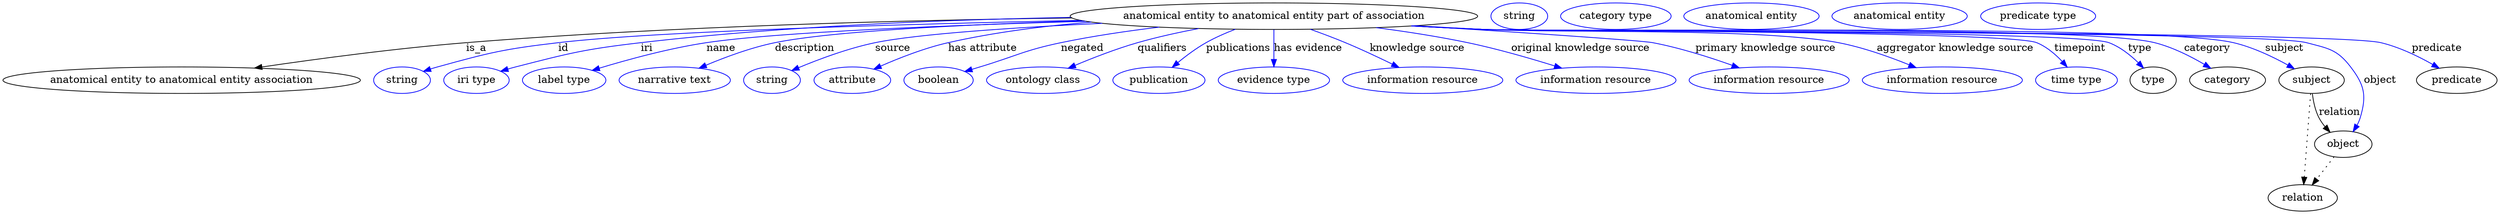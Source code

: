 digraph {
	graph [bb="0,0,3382,283"];
	node [label="\N"];
	"anatomical entity to anatomical entity part of association"	[height=0.5,
		label="anatomical entity to anatomical entity part of association",
		pos="1722.4,265",
		width=7.6729];
	"anatomical entity to anatomical entity association"	[height=0.5,
		pos="242.43,178",
		width=6.7341];
	"anatomical entity to anatomical entity part of association" -> "anatomical entity to anatomical entity association"	[label=is_a,
		lp="642.43,221.5",
		pos="e,341.32,194.49 1448.6,262.58 1227.1,259.67 907.22,251.46 628.43,229 534.64,221.44 428.67,207.31 351.53,196"];
	id	[color=blue,
		height=0.5,
		label=string,
		pos="541.43,178",
		width=1.0652];
	"anatomical entity to anatomical entity part of association" -> id	[color=blue,
		label=id,
		lp="760.43,221.5",
		pos="e,570.41,190.01 1460.1,259.32 1220.7,254.17 884.93,244.5 753.43,229 679.59,220.3 661.1,215.79 589.43,196 586.32,195.14 583.12,194.18 \
579.92,193.17",
		style=solid];
	iri	[color=blue,
		height=0.5,
		label="iri type",
		pos="642.43,178",
		width=1.2277];
	"anatomical entity to anatomical entity part of association" -> iri	[color=blue,
		label=iri,
		lp="872.43,221.5",
		pos="e,675.33,190.21 1447.2,263.39 1278.5,260.39 1058.4,251.76 864.43,229 788.42,220.08 769.55,215.05 695.43,196 692.05,195.13 688.57,\
194.17 685.09,193.16",
		style=solid];
	name	[color=blue,
		height=0.5,
		label="label type",
		pos="761.43,178",
		width=1.5707];
	"anatomical entity to anatomical entity part of association" -> name	[color=blue,
		label=name,
		lp="973.43,221.5",
		pos="e,799.55,191.46 1467.2,258.11 1282.4,252.76 1049.1,243.47 953.43,229 903.56,221.46 847.93,206.19 809.44,194.5",
		style=solid];
	description	[color=blue,
		height=0.5,
		label="narrative text",
		pos="911.43,178",
		width=2.0943];
	"anatomical entity to anatomical entity part of association" -> description	[color=blue,
		label=description,
		lp="1086.9,221.5",
		pos="e,944.17,194.32 1463.8,258.65 1307.5,253.85 1124,244.99 1046.4,229 1014.3,222.37 979.57,209.38 953.4,198.3",
		style=solid];
	source	[color=blue,
		height=0.5,
		label=string,
		pos="1043.4,178",
		width=1.0652];
	"anatomical entity to anatomical entity part of association" -> source	[color=blue,
		label=source,
		lp="1205.4,221.5",
		pos="e,1070,191.19 1488.7,255.39 1370.1,249.72 1239.2,241.07 1181.4,229 1145.8,221.55 1106.9,206.83 1079.5,195.28",
		style=solid];
	"has attribute"	[color=blue,
		height=0.5,
		label=attribute,
		pos="1151.4,178",
		width=1.4443];
	"anatomical entity to anatomical entity part of association" -> "has attribute"	[color=blue,
		label="has attribute",
		lp="1327.4,221.5",
		pos="e,1180.4,193.03 1474.2,257.06 1410.5,251.82 1342.4,243.15 1280.4,229 1248.9,221.8 1214.8,208.32 1189.6,197.17",
		style=solid];
	negated	[color=blue,
		height=0.5,
		label=boolean,
		pos="1268.4,178",
		width=1.2999];
	"anatomical entity to anatomical entity part of association" -> negated	[color=blue,
		label=negated,
		lp="1462.4,221.5",
		pos="e,1303.6,189.93 1566.8,250.09 1523.4,244.88 1476.3,237.97 1433.4,229 1383.5,218.56 1372.3,210.87 1323.4,196 1320.1,194.99 1316.7,\
193.95 1313.3,192.9",
		style=solid];
	qualifiers	[color=blue,
		height=0.5,
		label="ontology class",
		pos="1409.4,178",
		width=2.1304];
	"anatomical entity to anatomical entity part of association" -> qualifiers	[color=blue,
		label=qualifiers,
		lp="1570.9,221.5",
		pos="e,1443.3,194.24 1620.3,248.19 1593.2,243.03 1564,236.63 1537.4,229 1508.6,220.71 1477.2,208.5 1452.7,198.21",
		style=solid];
	publications	[color=blue,
		height=0.5,
		label=publication,
		pos="1566.4,178",
		width=1.7332];
	"anatomical entity to anatomical entity part of association" -> publications	[color=blue,
		label=publications,
		lp="1674.4,221.5",
		pos="e,1584.4,195.45 1670.1,247.2 1656.8,242.09 1642.8,235.97 1630.4,229 1617,221.42 1603.3,211.19 1592.1,201.95",
		style=solid];
	"has evidence"	[color=blue,
		height=0.5,
		label="evidence type",
		pos="1722.4,178",
		width=2.0943];
	"anatomical entity to anatomical entity part of association" -> "has evidence"	[color=blue,
		label="has evidence",
		lp="1768.9,221.5",
		pos="e,1722.4,196.18 1722.4,246.8 1722.4,235.16 1722.4,219.55 1722.4,206.24",
		style=solid];
	"knowledge source"	[color=blue,
		height=0.5,
		label="information resource",
		pos="1924.4,178",
		width=3.015];
	"anatomical entity to anatomical entity part of association" -> "knowledge source"	[color=blue,
		label="knowledge source",
		lp="1916.9,221.5",
		pos="e,1892.2,195.37 1772.1,247.12 1787.4,241.65 1804.2,235.34 1819.4,229 1840.7,220.11 1863.9,209.19 1883.1,199.83",
		style=solid];
	"original knowledge source"	[color=blue,
		height=0.5,
		label="information resource",
		pos="2159.4,178",
		width=3.015];
	"anatomical entity to anatomical entity part of association" -> "original knowledge source"	[color=blue,
		label="original knowledge source",
		lp="2138.4,221.5",
		pos="e,2113,194.37 1861.3,249.41 1901.5,244.14 1945.4,237.36 1985.4,229 2025.3,220.66 2069.5,207.94 2103.3,197.41",
		style=solid];
	"primary knowledge source"	[color=blue,
		height=0.5,
		label="information resource",
		pos="2394.4,178",
		width=3.015];
	"anatomical entity to anatomical entity part of association" -> "primary knowledge source"	[color=blue,
		label="primary knowledge source",
		lp="2389.4,221.5",
		pos="e,2353.9,194.79 1914.2,252.01 2053.5,243.13 2220.3,232.06 2236.4,229 2273.3,222.02 2313.6,209.18 2344.3,198.26",
		style=solid];
	"aggregator knowledge source"	[color=blue,
		height=0.5,
		label="information resource",
		pos="2629.4,178",
		width=3.015];
	"anatomical entity to anatomical entity part of association" -> "aggregator knowledge source"	[color=blue,
		label="aggregator knowledge source",
		lp="2646.9,221.5",
		pos="e,2593.8,195.06 1914.3,252.01 1945.8,250.22 1978,248.47 2008.4,247 2115,241.83 2383.6,249.07 2488.4,229 2521.5,222.67 2557.3,209.92 \
2584.5,198.88",
		style=solid];
	timepoint	[color=blue,
		height=0.5,
		label="time type",
		pos="2811.4,178",
		width=1.5346];
	"anatomical entity to anatomical entity part of association" -> timepoint	[color=blue,
		label=timepoint,
		lp="2816.4,221.5",
		pos="e,2798.8,195.86 1911.2,251.83 1943.6,250.01 1977,248.31 2008.4,247 2050,245.26 2718.9,244.65 2757.4,229 2770.7,223.62 2782.7,213.37 \
2792,203.54",
		style=solid];
	type	[height=0.5,
		pos="2915.4,178",
		width=0.86659];
	"anatomical entity to anatomical entity part of association" -> type	[color=blue,
		label=type,
		lp="2897.4,221.5",
		pos="e,2902.4,194.43 1910.4,251.8 1943.1,249.97 1976.7,248.28 2008.4,247 2055.5,245.1 2811.3,245.49 2855.4,229 2870.6,223.34 2884.6,212.13 \
2895.3,201.75",
		style=solid];
	category	[height=0.5,
		pos="3016.4,178",
		width=1.4263];
	"anatomical entity to anatomical entity part of association" -> category	[color=blue,
		label=category,
		lp="2988.9,221.5",
		pos="e,2993.6,194.27 1910.1,251.78 1942.8,249.95 1976.6,248.26 2008.4,247 2109.4,243 2819.4,253.38 2917.4,229 2941.4,223.05 2966.1,210.54 \
2984.9,199.53",
		style=solid];
	subject	[height=0.5,
		pos="3130.4,178",
		width=1.2277];
	"anatomical entity to anatomical entity part of association" -> subject	[color=blue,
		label=subject,
		lp="3093.4,221.5",
		pos="e,3107.1,193.57 1909.7,251.75 1942.6,249.92 1976.5,248.23 2008.4,247 2121.3,242.65 2914.5,254.66 3024.4,229 3050.5,222.91 3077.9,\
209.83 3098.2,198.58",
		style=solid];
	object	[height=0.5,
		pos="3173.4,91",
		width=1.0832];
	"anatomical entity to anatomical entity part of association" -> object	[color=blue,
		label=object,
		lp="3223.4,178",
		pos="e,3186.8,108.09 1909.3,251.73 1942.3,249.89 1976.4,248.21 2008.4,247 2070.3,244.66 3063.6,244.9 3123.4,229 3152.8,221.19 3165,220.19 \
3183.4,196 3202.4,171.2 3205.4,156.9 3196.4,127 3195.4,123.55 3193.9,120.13 3192.2,116.85",
		style=solid];
	predicate	[height=0.5,
		pos="3327.4,178",
		width=1.5165];
	"anatomical entity to anatomical entity part of association" -> predicate	[color=blue,
		label=predicate,
		lp="3300.4,221.5",
		pos="e,3303.6,194.31 1908.9,251.71 1942,249.87 1976.2,248.19 2008.4,247 2075.9,244.49 3158.7,244.62 3224.4,229 3249.3,223.09 3275.2,210.49 \
3294.8,199.42",
		style=solid];
	association_type	[color=blue,
		height=0.5,
		label=string,
		pos="2055.4,265",
		width=1.0652];
	association_category	[color=blue,
		height=0.5,
		label="category type",
		pos="2186.4,265",
		width=2.0762];
	subject -> object	[label=relation,
		lp="3168.4,134.5",
		pos="e,3155.5,107.23 3131.5,159.55 3132.7,149.57 3135.2,137.07 3140.4,127 3142.7,122.68 3145.6,118.52 3148.8,114.66"];
	relation	[height=0.5,
		pos="3118.4,18",
		width=1.2999];
	subject -> relation	[pos="e,3119.7,36.188 3129.1,159.79 3127,132.48 3123,78.994 3120.5,46.38",
		style=dotted];
	"anatomical entity to anatomical entity part of association_subject"	[color=blue,
		height=0.5,
		label="anatomical entity",
		pos="2370.4,265",
		width=2.5456];
	object -> relation	[pos="e,3131.2,35.54 3160.9,73.889 3154,64.939 3145.2,53.617 3137.5,43.584",
		style=dotted];
	"anatomical entity to anatomical entity part of association_object"	[color=blue,
		height=0.5,
		label="anatomical entity",
		pos="2571.4,265",
		width=2.5456];
	"anatomical entity to anatomical entity part of association_predicate"	[color=blue,
		height=0.5,
		label="predicate type",
		pos="2759.4,265",
		width=2.1665];
}
